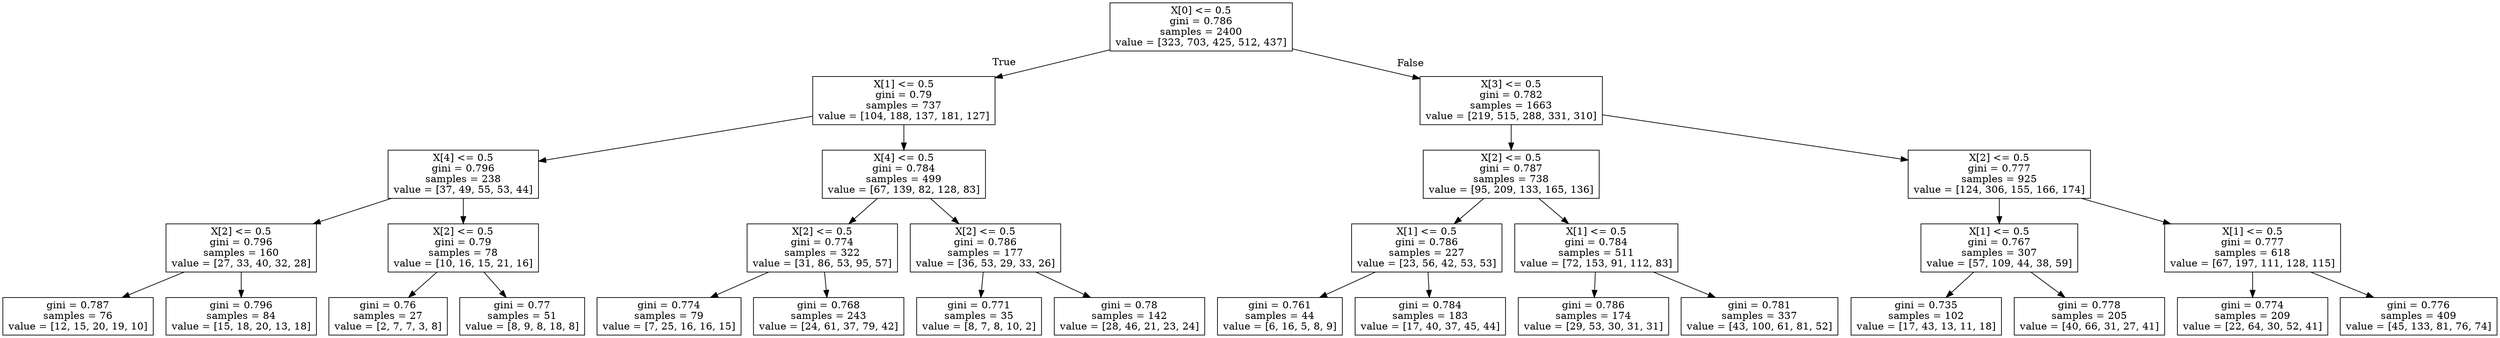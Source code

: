 digraph Tree {
node [shape=box] ;
0 [label="X[0] <= 0.5\ngini = 0.786\nsamples = 2400\nvalue = [323, 703, 425, 512, 437]"] ;
1 [label="X[1] <= 0.5\ngini = 0.79\nsamples = 737\nvalue = [104, 188, 137, 181, 127]"] ;
0 -> 1 [labeldistance=2.5, labelangle=45, headlabel="True"] ;
2 [label="X[4] <= 0.5\ngini = 0.796\nsamples = 238\nvalue = [37, 49, 55, 53, 44]"] ;
1 -> 2 ;
3 [label="X[2] <= 0.5\ngini = 0.796\nsamples = 160\nvalue = [27, 33, 40, 32, 28]"] ;
2 -> 3 ;
4 [label="gini = 0.787\nsamples = 76\nvalue = [12, 15, 20, 19, 10]"] ;
3 -> 4 ;
5 [label="gini = 0.796\nsamples = 84\nvalue = [15, 18, 20, 13, 18]"] ;
3 -> 5 ;
6 [label="X[2] <= 0.5\ngini = 0.79\nsamples = 78\nvalue = [10, 16, 15, 21, 16]"] ;
2 -> 6 ;
7 [label="gini = 0.76\nsamples = 27\nvalue = [2, 7, 7, 3, 8]"] ;
6 -> 7 ;
8 [label="gini = 0.77\nsamples = 51\nvalue = [8, 9, 8, 18, 8]"] ;
6 -> 8 ;
9 [label="X[4] <= 0.5\ngini = 0.784\nsamples = 499\nvalue = [67, 139, 82, 128, 83]"] ;
1 -> 9 ;
10 [label="X[2] <= 0.5\ngini = 0.774\nsamples = 322\nvalue = [31, 86, 53, 95, 57]"] ;
9 -> 10 ;
11 [label="gini = 0.774\nsamples = 79\nvalue = [7, 25, 16, 16, 15]"] ;
10 -> 11 ;
12 [label="gini = 0.768\nsamples = 243\nvalue = [24, 61, 37, 79, 42]"] ;
10 -> 12 ;
13 [label="X[2] <= 0.5\ngini = 0.786\nsamples = 177\nvalue = [36, 53, 29, 33, 26]"] ;
9 -> 13 ;
14 [label="gini = 0.771\nsamples = 35\nvalue = [8, 7, 8, 10, 2]"] ;
13 -> 14 ;
15 [label="gini = 0.78\nsamples = 142\nvalue = [28, 46, 21, 23, 24]"] ;
13 -> 15 ;
16 [label="X[3] <= 0.5\ngini = 0.782\nsamples = 1663\nvalue = [219, 515, 288, 331, 310]"] ;
0 -> 16 [labeldistance=2.5, labelangle=-45, headlabel="False"] ;
17 [label="X[2] <= 0.5\ngini = 0.787\nsamples = 738\nvalue = [95, 209, 133, 165, 136]"] ;
16 -> 17 ;
18 [label="X[1] <= 0.5\ngini = 0.786\nsamples = 227\nvalue = [23, 56, 42, 53, 53]"] ;
17 -> 18 ;
19 [label="gini = 0.761\nsamples = 44\nvalue = [6, 16, 5, 8, 9]"] ;
18 -> 19 ;
20 [label="gini = 0.784\nsamples = 183\nvalue = [17, 40, 37, 45, 44]"] ;
18 -> 20 ;
21 [label="X[1] <= 0.5\ngini = 0.784\nsamples = 511\nvalue = [72, 153, 91, 112, 83]"] ;
17 -> 21 ;
22 [label="gini = 0.786\nsamples = 174\nvalue = [29, 53, 30, 31, 31]"] ;
21 -> 22 ;
23 [label="gini = 0.781\nsamples = 337\nvalue = [43, 100, 61, 81, 52]"] ;
21 -> 23 ;
24 [label="X[2] <= 0.5\ngini = 0.777\nsamples = 925\nvalue = [124, 306, 155, 166, 174]"] ;
16 -> 24 ;
25 [label="X[1] <= 0.5\ngini = 0.767\nsamples = 307\nvalue = [57, 109, 44, 38, 59]"] ;
24 -> 25 ;
26 [label="gini = 0.735\nsamples = 102\nvalue = [17, 43, 13, 11, 18]"] ;
25 -> 26 ;
27 [label="gini = 0.778\nsamples = 205\nvalue = [40, 66, 31, 27, 41]"] ;
25 -> 27 ;
28 [label="X[1] <= 0.5\ngini = 0.777\nsamples = 618\nvalue = [67, 197, 111, 128, 115]"] ;
24 -> 28 ;
29 [label="gini = 0.774\nsamples = 209\nvalue = [22, 64, 30, 52, 41]"] ;
28 -> 29 ;
30 [label="gini = 0.776\nsamples = 409\nvalue = [45, 133, 81, 76, 74]"] ;
28 -> 30 ;
}